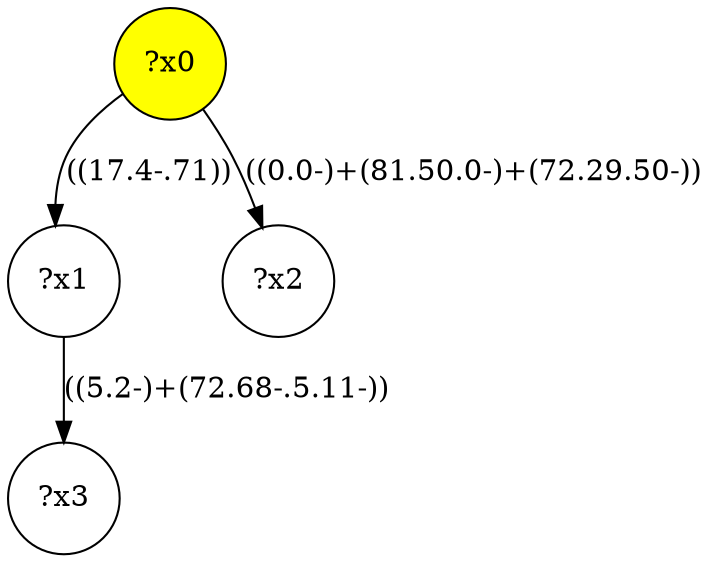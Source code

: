 digraph g {
	x0 [fillcolor="yellow", style="filled," shape=circle, label="?x0"];
	x1 [shape=circle, label="?x1"];
	x0 -> x1 [label="((17.4-.71))"];
	x2 [shape=circle, label="?x2"];
	x0 -> x2 [label="((0.0-)+(81.50.0-)+(72.29.50-))"];
	x3 [shape=circle, label="?x3"];
	x1 -> x3 [label="((5.2-)+(72.68-.5.11-))"];
}
